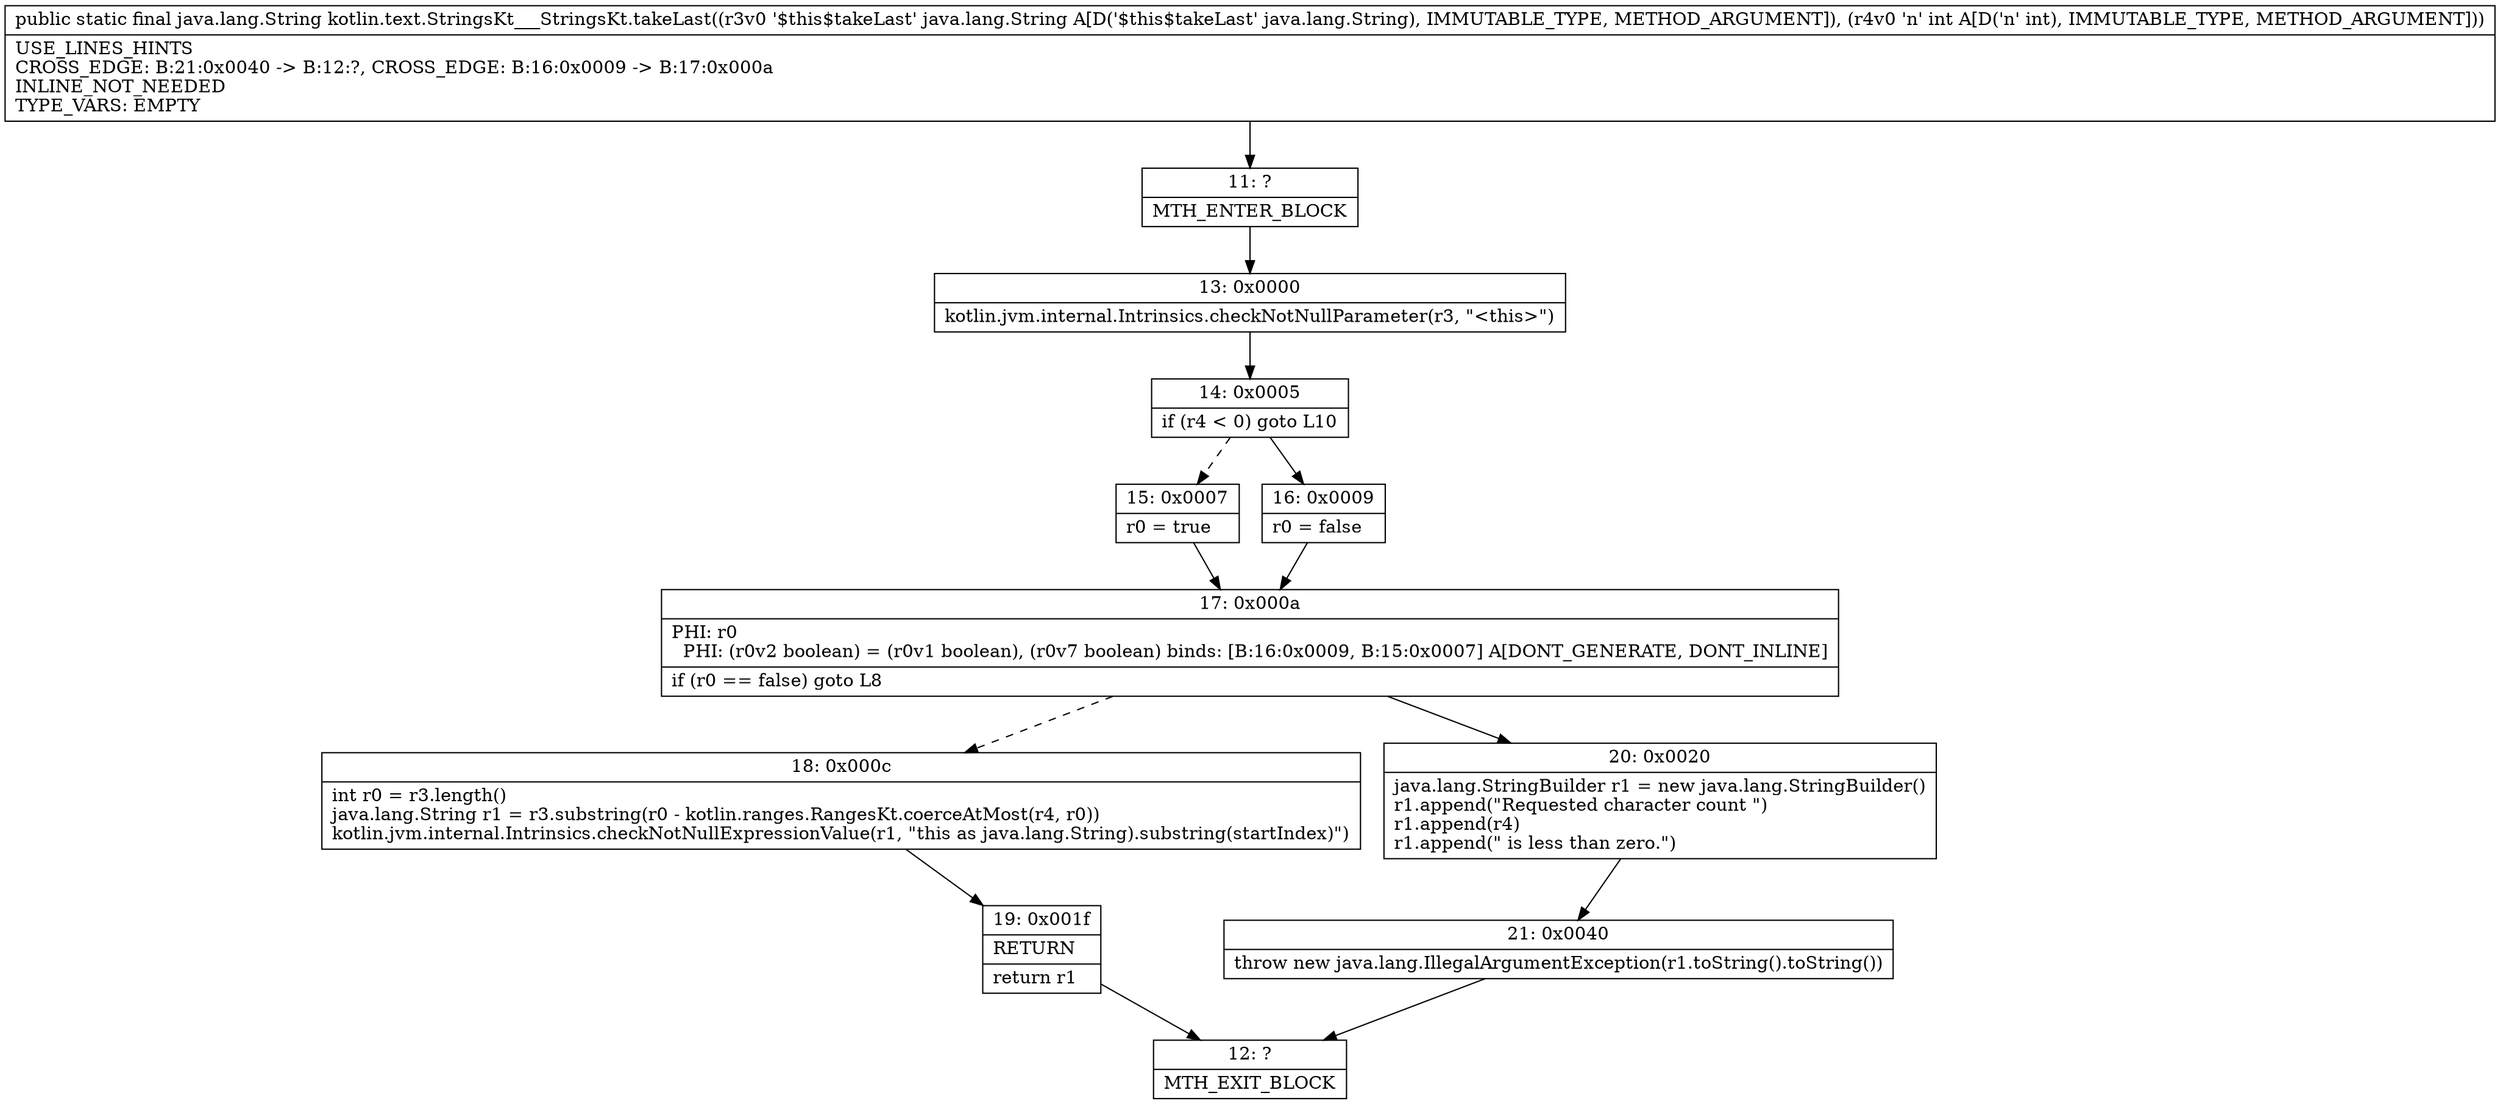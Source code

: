 digraph "CFG forkotlin.text.StringsKt___StringsKt.takeLast(Ljava\/lang\/String;I)Ljava\/lang\/String;" {
Node_11 [shape=record,label="{11\:\ ?|MTH_ENTER_BLOCK\l}"];
Node_13 [shape=record,label="{13\:\ 0x0000|kotlin.jvm.internal.Intrinsics.checkNotNullParameter(r3, \"\<this\>\")\l}"];
Node_14 [shape=record,label="{14\:\ 0x0005|if (r4 \< 0) goto L10\l}"];
Node_15 [shape=record,label="{15\:\ 0x0007|r0 = true\l}"];
Node_17 [shape=record,label="{17\:\ 0x000a|PHI: r0 \l  PHI: (r0v2 boolean) = (r0v1 boolean), (r0v7 boolean) binds: [B:16:0x0009, B:15:0x0007] A[DONT_GENERATE, DONT_INLINE]\l|if (r0 == false) goto L8\l}"];
Node_18 [shape=record,label="{18\:\ 0x000c|int r0 = r3.length()\ljava.lang.String r1 = r3.substring(r0 \- kotlin.ranges.RangesKt.coerceAtMost(r4, r0))\lkotlin.jvm.internal.Intrinsics.checkNotNullExpressionValue(r1, \"this as java.lang.String).substring(startIndex)\")\l}"];
Node_19 [shape=record,label="{19\:\ 0x001f|RETURN\l|return r1\l}"];
Node_12 [shape=record,label="{12\:\ ?|MTH_EXIT_BLOCK\l}"];
Node_20 [shape=record,label="{20\:\ 0x0020|java.lang.StringBuilder r1 = new java.lang.StringBuilder()\lr1.append(\"Requested character count \")\lr1.append(r4)\lr1.append(\" is less than zero.\")\l}"];
Node_21 [shape=record,label="{21\:\ 0x0040|throw new java.lang.IllegalArgumentException(r1.toString().toString())\l}"];
Node_16 [shape=record,label="{16\:\ 0x0009|r0 = false\l}"];
MethodNode[shape=record,label="{public static final java.lang.String kotlin.text.StringsKt___StringsKt.takeLast((r3v0 '$this$takeLast' java.lang.String A[D('$this$takeLast' java.lang.String), IMMUTABLE_TYPE, METHOD_ARGUMENT]), (r4v0 'n' int A[D('n' int), IMMUTABLE_TYPE, METHOD_ARGUMENT]))  | USE_LINES_HINTS\lCROSS_EDGE: B:21:0x0040 \-\> B:12:?, CROSS_EDGE: B:16:0x0009 \-\> B:17:0x000a\lINLINE_NOT_NEEDED\lTYPE_VARS: EMPTY\l}"];
MethodNode -> Node_11;Node_11 -> Node_13;
Node_13 -> Node_14;
Node_14 -> Node_15[style=dashed];
Node_14 -> Node_16;
Node_15 -> Node_17;
Node_17 -> Node_18[style=dashed];
Node_17 -> Node_20;
Node_18 -> Node_19;
Node_19 -> Node_12;
Node_20 -> Node_21;
Node_21 -> Node_12;
Node_16 -> Node_17;
}

